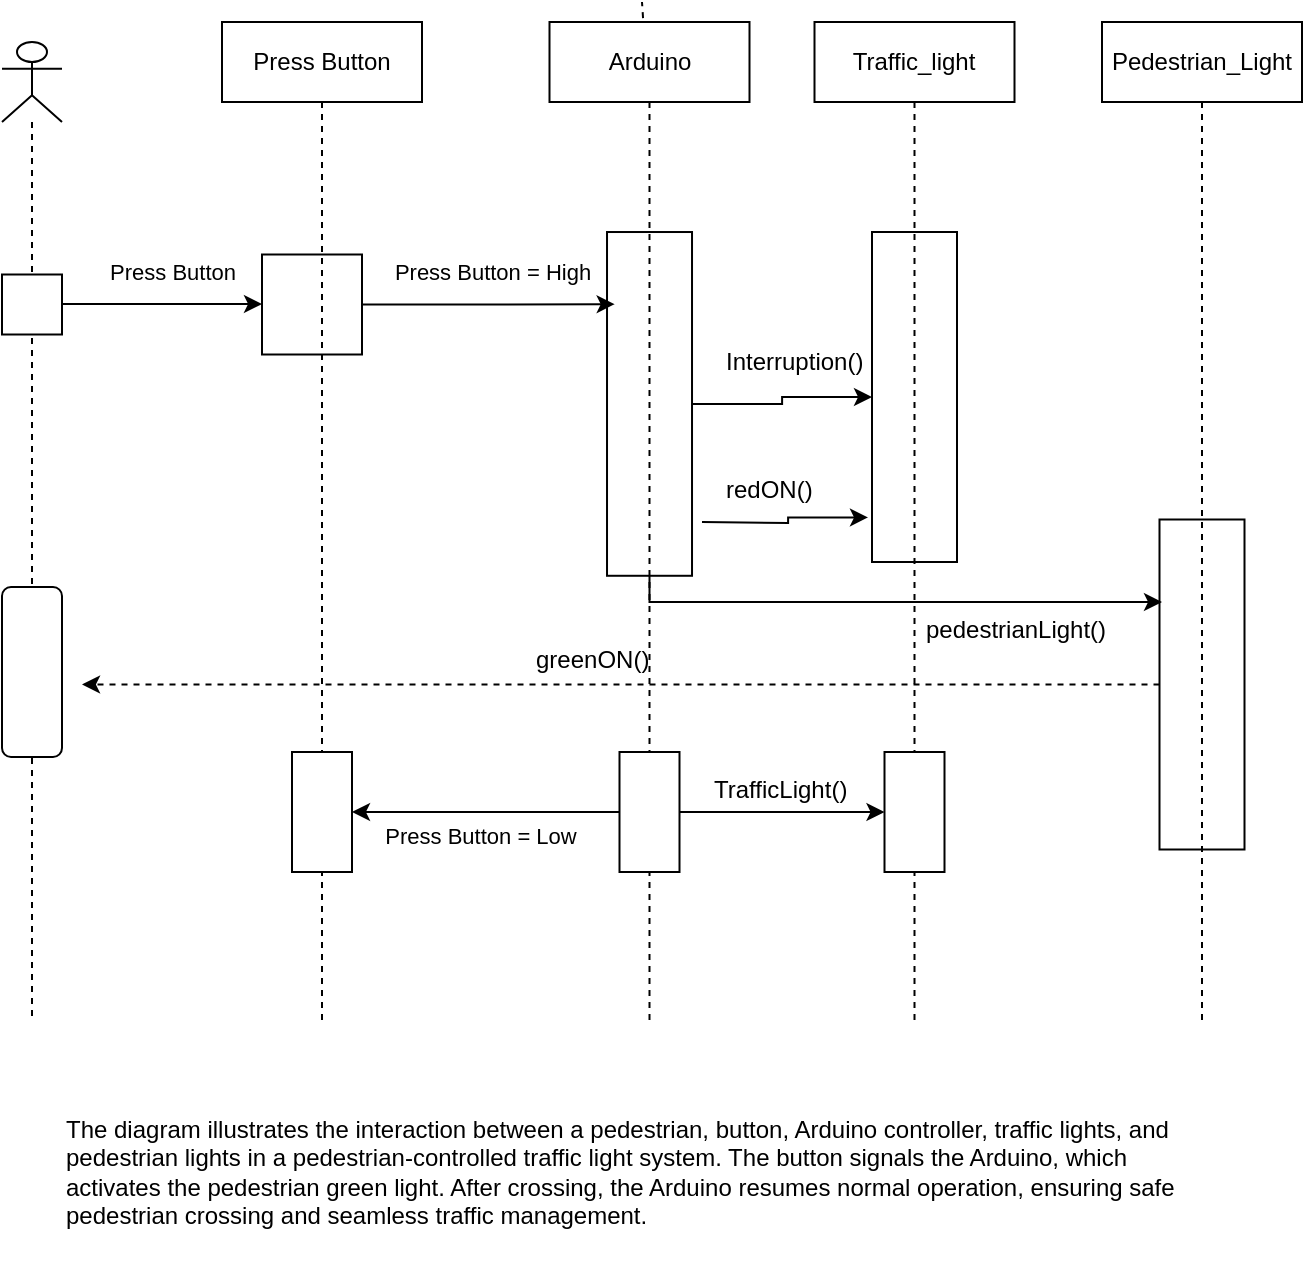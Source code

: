 <mxfile version="24.7.17">
  <diagram name="Page-1" id="IXOKbG2SnRXw-Xi9nNdt">
    <mxGraphModel dx="1221" dy="759" grid="1" gridSize="10" guides="1" tooltips="1" connect="1" arrows="1" fold="1" page="1" pageScale="1" pageWidth="850" pageHeight="1100" math="0" shadow="0">
      <root>
        <mxCell id="0" />
        <mxCell id="1" parent="0" />
        <mxCell id="XRk1uHyUOkDo9Auu9qXP-6" value="" style="rounded=0;whiteSpace=wrap;html=1;rotation=-90;" vertex="1" parent="1">
          <mxGeometry x="493.75" y="266.25" width="165" height="42.5" as="geometry" />
        </mxCell>
        <mxCell id="XRk1uHyUOkDo9Auu9qXP-2" value="" style="whiteSpace=wrap;html=1;aspect=fixed;" vertex="1" parent="1">
          <mxGeometry x="250" y="216.25" width="50" height="50" as="geometry" />
        </mxCell>
        <mxCell id="XRk1uHyUOkDo9Auu9qXP-27" style="edgeStyle=orthogonalEdgeStyle;rounded=0;orthogonalLoop=1;jettySize=auto;html=1;" edge="1" parent="1" source="XRk1uHyUOkDo9Auu9qXP-4" target="XRk1uHyUOkDo9Auu9qXP-6">
          <mxGeometry relative="1" as="geometry">
            <Array as="points" />
          </mxGeometry>
        </mxCell>
        <mxCell id="XRk1uHyUOkDo9Auu9qXP-4" value="" style="rounded=0;whiteSpace=wrap;html=1;rotation=-90;" vertex="1" parent="1">
          <mxGeometry x="357.82" y="269.7" width="171.88" height="42.5" as="geometry" />
        </mxCell>
        <mxCell id="XRk1uHyUOkDo9Auu9qXP-8" value="" style="endArrow=none;dashed=1;html=1;rounded=0;" edge="1" parent="1" source="XRk1uHyUOkDo9Auu9qXP-11">
          <mxGeometry width="50" height="50" relative="1" as="geometry">
            <mxPoint x="440" y="620" as="sourcePoint" />
            <mxPoint x="440" y="90" as="targetPoint" />
          </mxGeometry>
        </mxCell>
        <mxCell id="XRk1uHyUOkDo9Auu9qXP-35" style="edgeStyle=orthogonalEdgeStyle;rounded=0;orthogonalLoop=1;jettySize=auto;html=1;strokeColor=none;" edge="1" parent="1" source="XRk1uHyUOkDo9Auu9qXP-7">
          <mxGeometry relative="1" as="geometry">
            <mxPoint x="160" y="431.25" as="targetPoint" />
          </mxGeometry>
        </mxCell>
        <mxCell id="XRk1uHyUOkDo9Auu9qXP-37" style="edgeStyle=orthogonalEdgeStyle;rounded=0;orthogonalLoop=1;jettySize=auto;html=1;dashed=1;" edge="1" parent="1" source="XRk1uHyUOkDo9Auu9qXP-7">
          <mxGeometry relative="1" as="geometry">
            <mxPoint x="160" y="431.25" as="targetPoint" />
          </mxGeometry>
        </mxCell>
        <mxCell id="XRk1uHyUOkDo9Auu9qXP-7" value="" style="rounded=0;whiteSpace=wrap;html=1;rotation=-90;" vertex="1" parent="1">
          <mxGeometry x="637.5" y="410" width="165" height="42.5" as="geometry" />
        </mxCell>
        <mxCell id="XRk1uHyUOkDo9Auu9qXP-9" value="Press Button" style="shape=umlLifeline;perimeter=lifelinePerimeter;whiteSpace=wrap;html=1;container=1;dropTarget=0;collapsible=0;recursiveResize=0;outlineConnect=0;portConstraint=eastwest;newEdgeStyle={&quot;curved&quot;:0,&quot;rounded&quot;:0};" vertex="1" parent="1">
          <mxGeometry x="230" y="100" width="100" height="500" as="geometry" />
        </mxCell>
        <mxCell id="XRk1uHyUOkDo9Auu9qXP-10" value="Pedestrian_Light" style="shape=umlLifeline;perimeter=lifelinePerimeter;whiteSpace=wrap;html=1;container=1;dropTarget=0;collapsible=0;recursiveResize=0;outlineConnect=0;portConstraint=eastwest;newEdgeStyle={&quot;curved&quot;:0,&quot;rounded&quot;:0};" vertex="1" parent="1">
          <mxGeometry x="670" y="100" width="100" height="500" as="geometry" />
        </mxCell>
        <mxCell id="XRk1uHyUOkDo9Auu9qXP-12" value="Traffic_light" style="shape=umlLifeline;perimeter=lifelinePerimeter;whiteSpace=wrap;html=1;container=1;dropTarget=0;collapsible=0;recursiveResize=0;outlineConnect=0;portConstraint=eastwest;newEdgeStyle={&quot;curved&quot;:0,&quot;rounded&quot;:0};" vertex="1" parent="1">
          <mxGeometry x="526.25" y="100" width="100" height="500" as="geometry" />
        </mxCell>
        <mxCell id="XRk1uHyUOkDo9Auu9qXP-11" value="Arduino" style="shape=umlLifeline;perimeter=lifelinePerimeter;whiteSpace=wrap;html=1;container=1;dropTarget=0;collapsible=0;recursiveResize=0;outlineConnect=0;portConstraint=eastwest;newEdgeStyle={&quot;curved&quot;:0,&quot;rounded&quot;:0};" vertex="1" parent="1">
          <mxGeometry x="393.75" y="100" width="100" height="500" as="geometry" />
        </mxCell>
        <mxCell id="XRk1uHyUOkDo9Auu9qXP-16" style="edgeStyle=orthogonalEdgeStyle;rounded=0;orthogonalLoop=1;jettySize=auto;html=1;curved=0;" edge="1" parent="1" source="XRk1uHyUOkDo9Auu9qXP-14" target="XRk1uHyUOkDo9Auu9qXP-2">
          <mxGeometry relative="1" as="geometry">
            <Array as="points">
              <mxPoint x="170" y="241" />
              <mxPoint x="170" y="241" />
            </Array>
          </mxGeometry>
        </mxCell>
        <mxCell id="XRk1uHyUOkDo9Auu9qXP-14" value="" style="shape=umlLifeline;perimeter=lifelinePerimeter;whiteSpace=wrap;html=1;container=1;dropTarget=0;collapsible=0;recursiveResize=0;outlineConnect=0;portConstraint=eastwest;newEdgeStyle={&quot;curved&quot;:0,&quot;rounded&quot;:0};participant=umlActor;" vertex="1" parent="1">
          <mxGeometry x="120" y="110" width="30" height="490" as="geometry" />
        </mxCell>
        <mxCell id="XRk1uHyUOkDo9Auu9qXP-19" style="edgeStyle=orthogonalEdgeStyle;rounded=0;orthogonalLoop=1;jettySize=auto;html=1;entryX=0.79;entryY=0.09;entryDx=0;entryDy=0;entryPerimeter=0;" edge="1" parent="1" source="XRk1uHyUOkDo9Auu9qXP-2" target="XRk1uHyUOkDo9Auu9qXP-4">
          <mxGeometry relative="1" as="geometry" />
        </mxCell>
        <mxCell id="XRk1uHyUOkDo9Auu9qXP-21" value="" style="whiteSpace=wrap;html=1;aspect=fixed;" vertex="1" parent="1">
          <mxGeometry x="120" y="226.25" width="30" height="30" as="geometry" />
        </mxCell>
        <mxCell id="XRk1uHyUOkDo9Auu9qXP-23" value="&lt;span style=&quot;font-weight: normal;&quot;&gt;&lt;font style=&quot;font-size: 11px;&quot;&gt;Press Button&lt;/font&gt;&lt;/span&gt;" style="text;strokeColor=none;fillColor=none;html=1;fontSize=24;fontStyle=1;verticalAlign=middle;align=center;" vertex="1" parent="1">
          <mxGeometry x="170" y="216.25" width="70" height="10" as="geometry" />
        </mxCell>
        <mxCell id="XRk1uHyUOkDo9Auu9qXP-26" value="&lt;span style=&quot;font-weight: normal;&quot;&gt;&lt;font style=&quot;font-size: 11px;&quot;&gt;Press Button = High&lt;/font&gt;&lt;/span&gt;" style="text;strokeColor=none;fillColor=none;html=1;fontSize=24;fontStyle=1;verticalAlign=middle;align=center;" vertex="1" parent="1">
          <mxGeometry x="330" y="216.25" width="70" height="10" as="geometry" />
        </mxCell>
        <mxCell id="XRk1uHyUOkDo9Auu9qXP-28" value="Interruption()" style="text;whiteSpace=wrap;html=1;" vertex="1" parent="1">
          <mxGeometry x="480" y="256.25" width="100" height="40" as="geometry" />
        </mxCell>
        <mxCell id="XRk1uHyUOkDo9Auu9qXP-29" value="redON()" style="text;whiteSpace=wrap;html=1;" vertex="1" parent="1">
          <mxGeometry x="480" y="320" width="80" height="40" as="geometry" />
        </mxCell>
        <mxCell id="XRk1uHyUOkDo9Auu9qXP-30" style="edgeStyle=orthogonalEdgeStyle;rounded=0;orthogonalLoop=1;jettySize=auto;html=1;entryX=0.135;entryY=-0.047;entryDx=0;entryDy=0;entryPerimeter=0;" edge="1" parent="1" target="XRk1uHyUOkDo9Auu9qXP-6">
          <mxGeometry relative="1" as="geometry">
            <mxPoint x="470" y="350" as="sourcePoint" />
            <Array as="points" />
          </mxGeometry>
        </mxCell>
        <mxCell id="XRk1uHyUOkDo9Auu9qXP-32" style="edgeStyle=orthogonalEdgeStyle;rounded=0;orthogonalLoop=1;jettySize=auto;html=1;entryX=1;entryY=0;entryDx=0;entryDy=0;" edge="1" parent="1" source="XRk1uHyUOkDo9Auu9qXP-4" target="XRk1uHyUOkDo9Auu9qXP-33">
          <mxGeometry relative="1" as="geometry">
            <mxPoint x="690" y="400" as="targetPoint" />
            <Array as="points">
              <mxPoint x="444" y="390" />
            </Array>
          </mxGeometry>
        </mxCell>
        <mxCell id="XRk1uHyUOkDo9Auu9qXP-33" value="pedestrianLight()" style="text;whiteSpace=wrap;html=1;" vertex="1" parent="1">
          <mxGeometry x="580" y="390" width="120" height="40" as="geometry" />
        </mxCell>
        <mxCell id="XRk1uHyUOkDo9Auu9qXP-34" value="" style="rounded=1;whiteSpace=wrap;html=1;rotation=90;" vertex="1" parent="1">
          <mxGeometry x="92.5" y="410" width="85" height="30" as="geometry" />
        </mxCell>
        <mxCell id="XRk1uHyUOkDo9Auu9qXP-38" value="greenON()" style="text;whiteSpace=wrap;html=1;" vertex="1" parent="1">
          <mxGeometry x="385" y="405" width="80" height="40" as="geometry" />
        </mxCell>
        <mxCell id="XRk1uHyUOkDo9Auu9qXP-39" value="" style="rounded=0;whiteSpace=wrap;html=1;rotation=90;" vertex="1" parent="1">
          <mxGeometry x="546.25" y="480" width="60" height="30" as="geometry" />
        </mxCell>
        <mxCell id="XRk1uHyUOkDo9Auu9qXP-43" style="edgeStyle=orthogonalEdgeStyle;rounded=0;orthogonalLoop=1;jettySize=auto;html=1;entryX=0.5;entryY=0;entryDx=0;entryDy=0;" edge="1" parent="1" source="XRk1uHyUOkDo9Auu9qXP-40" target="XRk1uHyUOkDo9Auu9qXP-41">
          <mxGeometry relative="1" as="geometry" />
        </mxCell>
        <mxCell id="XRk1uHyUOkDo9Auu9qXP-44" style="edgeStyle=orthogonalEdgeStyle;rounded=0;orthogonalLoop=1;jettySize=auto;html=1;entryX=0.5;entryY=1;entryDx=0;entryDy=0;" edge="1" parent="1" source="XRk1uHyUOkDo9Auu9qXP-40" target="XRk1uHyUOkDo9Auu9qXP-39">
          <mxGeometry relative="1" as="geometry" />
        </mxCell>
        <mxCell id="XRk1uHyUOkDo9Auu9qXP-40" value="" style="rounded=0;whiteSpace=wrap;html=1;rotation=90;" vertex="1" parent="1">
          <mxGeometry x="413.75" y="480" width="60" height="30" as="geometry" />
        </mxCell>
        <mxCell id="XRk1uHyUOkDo9Auu9qXP-41" value="" style="rounded=0;whiteSpace=wrap;html=1;rotation=90;" vertex="1" parent="1">
          <mxGeometry x="250" y="480" width="60" height="30" as="geometry" />
        </mxCell>
        <mxCell id="XRk1uHyUOkDo9Auu9qXP-42" value="&lt;span style=&quot;font-weight: normal;&quot;&gt;&lt;font style=&quot;font-size: 11px;&quot;&gt;Press Button = Low&lt;/font&gt;&lt;/span&gt;" style="text;strokeColor=none;fillColor=none;html=1;fontSize=24;fontStyle=1;verticalAlign=middle;align=center;" vertex="1" parent="1">
          <mxGeometry x="323.75" y="452.5" width="70" height="100" as="geometry" />
        </mxCell>
        <mxCell id="XRk1uHyUOkDo9Auu9qXP-45" value="TrafficLight()" style="text;whiteSpace=wrap;html=1;" vertex="1" parent="1">
          <mxGeometry x="473.75" y="470" width="100" height="40" as="geometry" />
        </mxCell>
        <mxCell id="XRk1uHyUOkDo9Auu9qXP-46" value="The diagram illustrates the interaction between a pedestrian, button, Arduino controller, traffic lights, and pedestrian lights in a pedestrian-controlled traffic light system. The button signals the Arduino, which activates the pedestrian green light. After crossing, the Arduino resumes normal operation, ensuring safe pedestrian crossing and seamless traffic management." style="text;whiteSpace=wrap;html=1;" vertex="1" parent="1">
          <mxGeometry x="150" y="640" width="560" height="80" as="geometry" />
        </mxCell>
      </root>
    </mxGraphModel>
  </diagram>
</mxfile>
